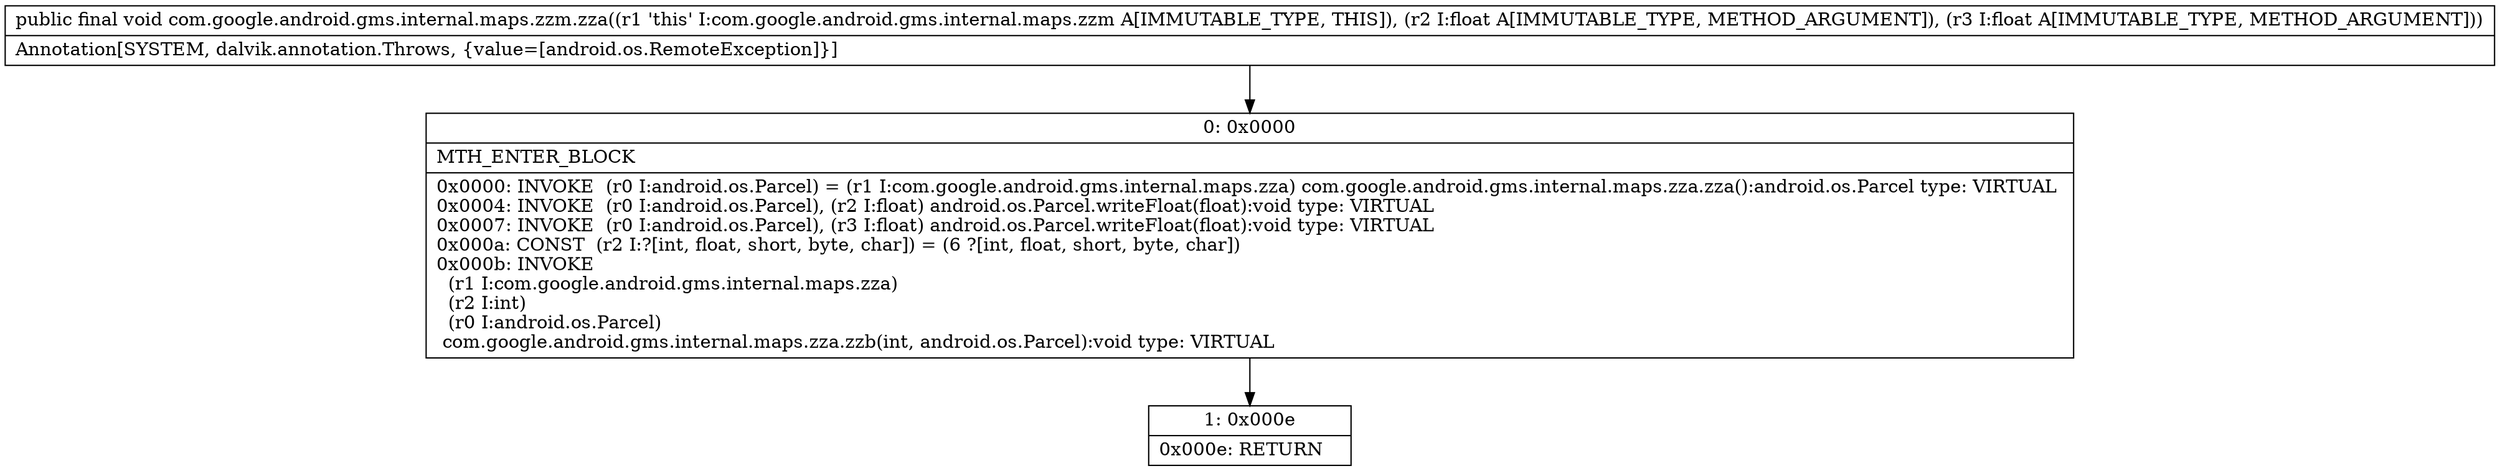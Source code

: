 digraph "CFG forcom.google.android.gms.internal.maps.zzm.zza(FF)V" {
Node_0 [shape=record,label="{0\:\ 0x0000|MTH_ENTER_BLOCK\l|0x0000: INVOKE  (r0 I:android.os.Parcel) = (r1 I:com.google.android.gms.internal.maps.zza) com.google.android.gms.internal.maps.zza.zza():android.os.Parcel type: VIRTUAL \l0x0004: INVOKE  (r0 I:android.os.Parcel), (r2 I:float) android.os.Parcel.writeFloat(float):void type: VIRTUAL \l0x0007: INVOKE  (r0 I:android.os.Parcel), (r3 I:float) android.os.Parcel.writeFloat(float):void type: VIRTUAL \l0x000a: CONST  (r2 I:?[int, float, short, byte, char]) = (6 ?[int, float, short, byte, char]) \l0x000b: INVOKE  \l  (r1 I:com.google.android.gms.internal.maps.zza)\l  (r2 I:int)\l  (r0 I:android.os.Parcel)\l com.google.android.gms.internal.maps.zza.zzb(int, android.os.Parcel):void type: VIRTUAL \l}"];
Node_1 [shape=record,label="{1\:\ 0x000e|0x000e: RETURN   \l}"];
MethodNode[shape=record,label="{public final void com.google.android.gms.internal.maps.zzm.zza((r1 'this' I:com.google.android.gms.internal.maps.zzm A[IMMUTABLE_TYPE, THIS]), (r2 I:float A[IMMUTABLE_TYPE, METHOD_ARGUMENT]), (r3 I:float A[IMMUTABLE_TYPE, METHOD_ARGUMENT]))  | Annotation[SYSTEM, dalvik.annotation.Throws, \{value=[android.os.RemoteException]\}]\l}"];
MethodNode -> Node_0;
Node_0 -> Node_1;
}

